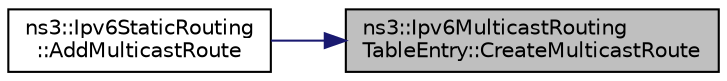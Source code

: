 digraph "ns3::Ipv6MulticastRoutingTableEntry::CreateMulticastRoute"
{
 // LATEX_PDF_SIZE
  edge [fontname="Helvetica",fontsize="10",labelfontname="Helvetica",labelfontsize="10"];
  node [fontname="Helvetica",fontsize="10",shape=record];
  rankdir="RL";
  Node1 [label="ns3::Ipv6MulticastRouting\lTableEntry::CreateMulticastRoute",height=0.2,width=0.4,color="black", fillcolor="grey75", style="filled", fontcolor="black",tooltip="Create a multicast route."];
  Node1 -> Node2 [dir="back",color="midnightblue",fontsize="10",style="solid",fontname="Helvetica"];
  Node2 [label="ns3::Ipv6StaticRouting\l::AddMulticastRoute",height=0.2,width=0.4,color="black", fillcolor="white", style="filled",URL="$classns3_1_1_ipv6_static_routing.html#a9b56c80cc1ee75c691844e0a5b1db4d3",tooltip="Add a multicast route for a given multicast source and group."];
}
